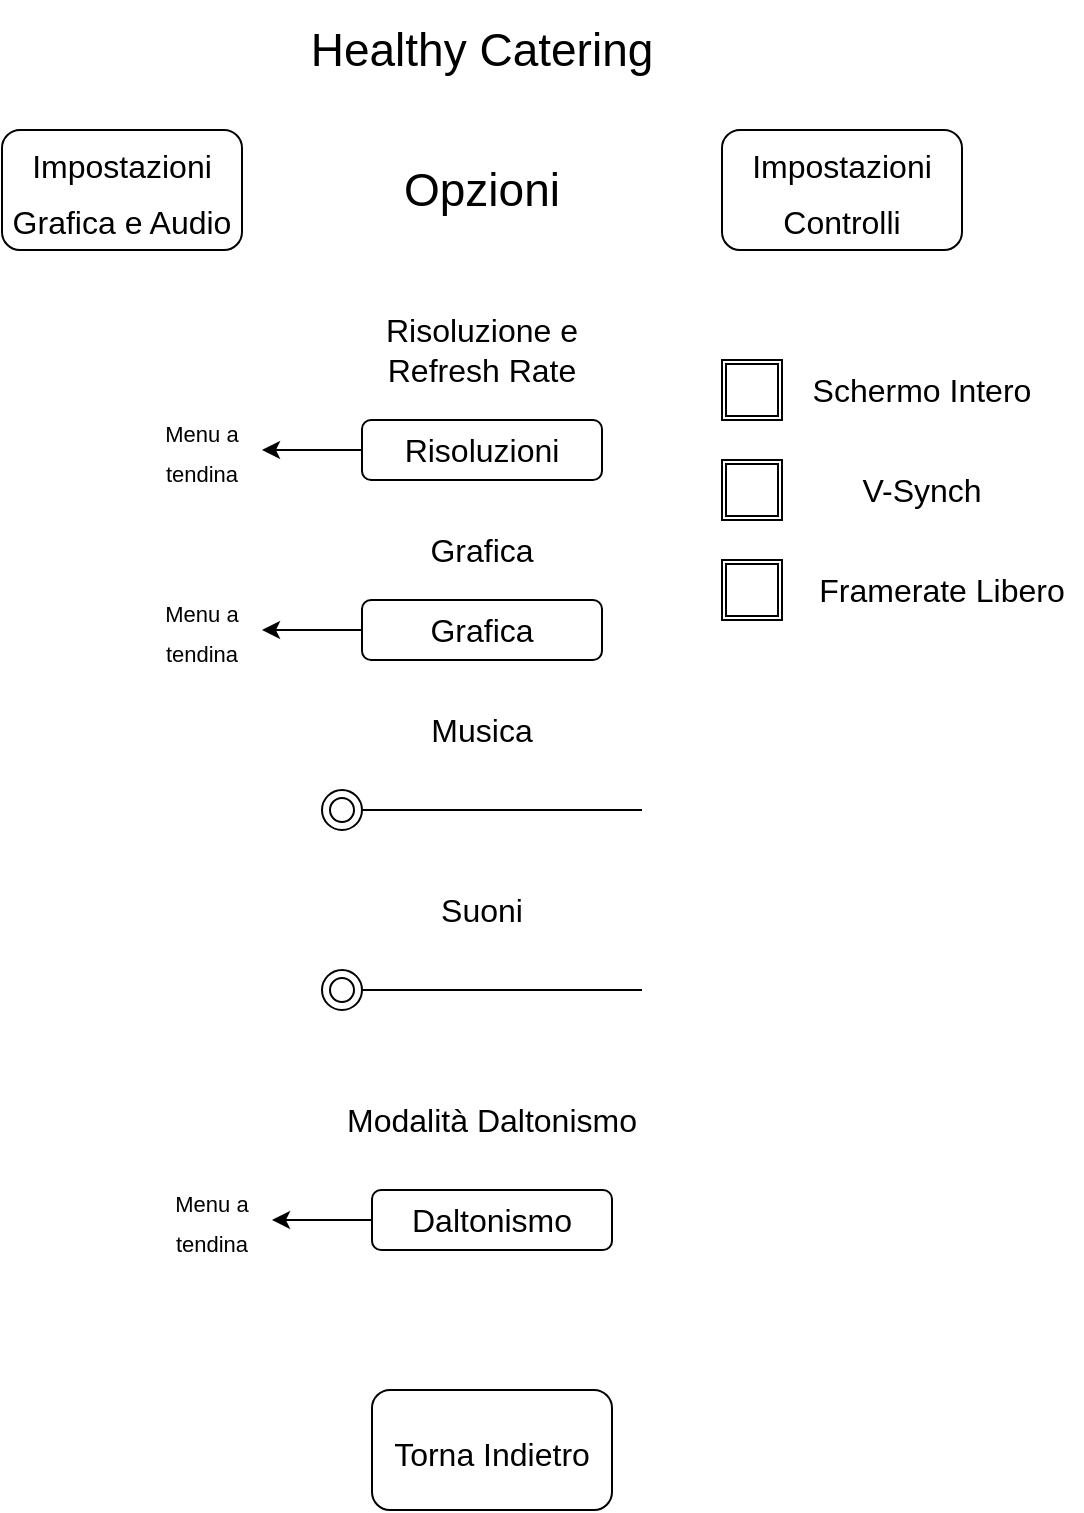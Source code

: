 <mxfile version="20.0.1" type="device"><diagram id="u2xqNWCcZT6Zx0NnnoJK" name="Page-1"><mxGraphModel dx="460" dy="756" grid="1" gridSize="10" guides="1" tooltips="1" connect="1" arrows="1" fold="1" page="1" pageScale="1" pageWidth="827" pageHeight="1169" math="0" shadow="0"><root><mxCell id="0"/><mxCell id="1" parent="0"/><mxCell id="-qWk9D2lYr1B211Cd-G_-7" value="&lt;font style=&quot;font-size: 23px&quot;&gt;Healthy Catering&lt;/font&gt;" style="text;html=1;strokeColor=none;fillColor=none;align=center;verticalAlign=middle;whiteSpace=wrap;rounded=0;" parent="1" vertex="1"><mxGeometry x="110" y="40" width="300" height="50" as="geometry"/></mxCell><mxCell id="-qWk9D2lYr1B211Cd-G_-8" value="Opzioni" style="text;html=1;strokeColor=none;fillColor=none;align=center;verticalAlign=middle;whiteSpace=wrap;rounded=0;fontSize=23;" parent="1" vertex="1"><mxGeometry x="210" y="120" width="100" height="30" as="geometry"/></mxCell><mxCell id="-qWk9D2lYr1B211Cd-G_-10" value="&lt;font style=&quot;font-size: 16px&quot;&gt;Impostazioni Grafica e Audio&lt;/font&gt;" style="rounded=1;whiteSpace=wrap;html=1;fontSize=23;" parent="1" vertex="1"><mxGeometry x="20" y="105" width="120" height="60" as="geometry"/></mxCell><mxCell id="-qWk9D2lYr1B211Cd-G_-11" value="&lt;font style=&quot;font-size: 16px&quot;&gt;Impostazioni Controlli&lt;/font&gt;" style="rounded=1;whiteSpace=wrap;html=1;fontSize=23;" parent="1" vertex="1"><mxGeometry x="380" y="105" width="120" height="60" as="geometry"/></mxCell><mxCell id="-qWk9D2lYr1B211Cd-G_-12" value="Risoluzione e Refresh Rate" style="text;html=1;strokeColor=none;fillColor=none;align=center;verticalAlign=middle;whiteSpace=wrap;rounded=0;fontSize=16;" parent="1" vertex="1"><mxGeometry x="200" y="200" width="120" height="30" as="geometry"/></mxCell><mxCell id="-qWk9D2lYr1B211Cd-G_-13" value="Risoluzioni" style="rounded=1;whiteSpace=wrap;html=1;fontSize=16;" parent="1" vertex="1"><mxGeometry x="200" y="250" width="120" height="30" as="geometry"/></mxCell><mxCell id="-qWk9D2lYr1B211Cd-G_-14" value="Grafica" style="text;html=1;strokeColor=none;fillColor=none;align=center;verticalAlign=middle;whiteSpace=wrap;rounded=0;fontSize=16;" parent="1" vertex="1"><mxGeometry x="200" y="300" width="120" height="30" as="geometry"/></mxCell><mxCell id="-qWk9D2lYr1B211Cd-G_-15" value="Grafica" style="rounded=1;whiteSpace=wrap;html=1;fontSize=16;" parent="1" vertex="1"><mxGeometry x="200" y="340" width="120" height="30" as="geometry"/></mxCell><mxCell id="-qWk9D2lYr1B211Cd-G_-16" value="Musica" style="text;html=1;strokeColor=none;fillColor=none;align=center;verticalAlign=middle;whiteSpace=wrap;rounded=0;fontSize=16;" parent="1" vertex="1"><mxGeometry x="200" y="390" width="120" height="30" as="geometry"/></mxCell><mxCell id="-qWk9D2lYr1B211Cd-G_-18" value="" style="line;strokeWidth=1;rotatable=0;dashed=0;labelPosition=right;align=left;verticalAlign=middle;spacingTop=0;spacingLeft=6;points=[];portConstraint=eastwest;fontSize=16;" parent="1" vertex="1"><mxGeometry x="190" y="440" width="150" height="10" as="geometry"/></mxCell><mxCell id="-qWk9D2lYr1B211Cd-G_-19" value="" style="ellipse;shape=doubleEllipse;whiteSpace=wrap;html=1;fontSize=16;" parent="1" vertex="1"><mxGeometry x="180" y="435" width="20" height="20" as="geometry"/></mxCell><mxCell id="-qWk9D2lYr1B211Cd-G_-20" value="" style="shape=ext;double=1;whiteSpace=wrap;html=1;aspect=fixed;fontSize=16;" parent="1" vertex="1"><mxGeometry x="380" y="220" width="30" height="30" as="geometry"/></mxCell><mxCell id="-qWk9D2lYr1B211Cd-G_-21" value="Schermo Intero" style="text;html=1;strokeColor=none;fillColor=none;align=center;verticalAlign=middle;whiteSpace=wrap;rounded=0;fontSize=16;" parent="1" vertex="1"><mxGeometry x="420" y="220" width="120" height="30" as="geometry"/></mxCell><mxCell id="-qWk9D2lYr1B211Cd-G_-22" value="" style="shape=ext;double=1;whiteSpace=wrap;html=1;aspect=fixed;fontSize=16;" parent="1" vertex="1"><mxGeometry x="380" y="270" width="30" height="30" as="geometry"/></mxCell><mxCell id="-qWk9D2lYr1B211Cd-G_-23" value="V-Synch" style="text;html=1;strokeColor=none;fillColor=none;align=center;verticalAlign=middle;whiteSpace=wrap;rounded=0;fontSize=16;" parent="1" vertex="1"><mxGeometry x="420" y="270" width="120" height="30" as="geometry"/></mxCell><mxCell id="-qWk9D2lYr1B211Cd-G_-24" value="" style="endArrow=classic;html=1;rounded=0;fontSize=16;exitX=0;exitY=0.5;exitDx=0;exitDy=0;" parent="1" source="-qWk9D2lYr1B211Cd-G_-13" target="-qWk9D2lYr1B211Cd-G_-25" edge="1"><mxGeometry width="50" height="50" relative="1" as="geometry"><mxPoint x="250" y="340" as="sourcePoint"/><mxPoint x="140" y="265" as="targetPoint"/></mxGeometry></mxCell><mxCell id="-qWk9D2lYr1B211Cd-G_-25" value="&lt;font style=&quot;font-size: 11px&quot;&gt;Menu a tendina&lt;/font&gt;" style="text;html=1;strokeColor=none;fillColor=none;align=center;verticalAlign=middle;whiteSpace=wrap;rounded=0;fontSize=16;" parent="1" vertex="1"><mxGeometry x="90" y="250" width="60" height="30" as="geometry"/></mxCell><mxCell id="-qWk9D2lYr1B211Cd-G_-26" value="&lt;font style=&quot;font-size: 11px&quot;&gt;Menu a tendina&lt;/font&gt;" style="text;html=1;strokeColor=none;fillColor=none;align=center;verticalAlign=middle;whiteSpace=wrap;rounded=0;fontSize=16;" parent="1" vertex="1"><mxGeometry x="90" y="340" width="60" height="30" as="geometry"/></mxCell><mxCell id="-qWk9D2lYr1B211Cd-G_-27" value="" style="endArrow=classic;html=1;rounded=0;fontSize=11;exitX=0;exitY=0.5;exitDx=0;exitDy=0;entryX=1;entryY=0.5;entryDx=0;entryDy=0;" parent="1" source="-qWk9D2lYr1B211Cd-G_-15" target="-qWk9D2lYr1B211Cd-G_-26" edge="1"><mxGeometry width="50" height="50" relative="1" as="geometry"><mxPoint x="140" y="330" as="sourcePoint"/><mxPoint x="190" y="280" as="targetPoint"/></mxGeometry></mxCell><mxCell id="tCJcxurdVryFzWYPsihI-1" value="Modalità Daltonismo" style="text;html=1;strokeColor=none;fillColor=none;align=center;verticalAlign=middle;whiteSpace=wrap;rounded=0;fontSize=16;" parent="1" vertex="1"><mxGeometry x="190" y="585" width="150" height="30" as="geometry"/></mxCell><mxCell id="tCJcxurdVryFzWYPsihI-2" value="Daltonismo" style="rounded=1;whiteSpace=wrap;html=1;fontSize=16;" parent="1" vertex="1"><mxGeometry x="205" y="635" width="120" height="30" as="geometry"/></mxCell><mxCell id="tCJcxurdVryFzWYPsihI-3" value="" style="endArrow=classic;html=1;rounded=0;fontSize=16;exitX=0;exitY=0.5;exitDx=0;exitDy=0;" parent="1" source="tCJcxurdVryFzWYPsihI-2" target="tCJcxurdVryFzWYPsihI-4" edge="1"><mxGeometry width="50" height="50" relative="1" as="geometry"><mxPoint x="255" y="725" as="sourcePoint"/><mxPoint x="145" y="650" as="targetPoint"/></mxGeometry></mxCell><mxCell id="tCJcxurdVryFzWYPsihI-4" value="&lt;font style=&quot;font-size: 11px&quot;&gt;Menu a tendina&lt;/font&gt;" style="text;html=1;strokeColor=none;fillColor=none;align=center;verticalAlign=middle;whiteSpace=wrap;rounded=0;fontSize=16;" parent="1" vertex="1"><mxGeometry x="95" y="635" width="60" height="30" as="geometry"/></mxCell><mxCell id="yhYoWKQ9h_qxZHvAiLxo-1" value="&lt;font style=&quot;font-size: 16px&quot;&gt;Torna Indietro&lt;/font&gt;" style="rounded=1;whiteSpace=wrap;html=1;fontSize=23;" parent="1" vertex="1"><mxGeometry x="205" y="735" width="120" height="60" as="geometry"/></mxCell><mxCell id="waADCmkx3mbLZ58FCEjc-1" value="" style="shape=ext;double=1;whiteSpace=wrap;html=1;aspect=fixed;fontSize=16;" parent="1" vertex="1"><mxGeometry x="380" y="320" width="30" height="30" as="geometry"/></mxCell><mxCell id="waADCmkx3mbLZ58FCEjc-2" value="Framerate Libero" style="text;html=1;strokeColor=none;fillColor=none;align=center;verticalAlign=middle;whiteSpace=wrap;rounded=0;fontSize=16;" parent="1" vertex="1"><mxGeometry x="420" y="320" width="140" height="30" as="geometry"/></mxCell><mxCell id="vUhHQIq3AZZjiYXP-M5c-1" value="Suoni" style="text;html=1;strokeColor=none;fillColor=none;align=center;verticalAlign=middle;whiteSpace=wrap;rounded=0;fontSize=16;" vertex="1" parent="1"><mxGeometry x="200" y="480" width="120" height="30" as="geometry"/></mxCell><mxCell id="vUhHQIq3AZZjiYXP-M5c-2" value="" style="line;strokeWidth=1;rotatable=0;dashed=0;labelPosition=right;align=left;verticalAlign=middle;spacingTop=0;spacingLeft=6;points=[];portConstraint=eastwest;fontSize=16;" vertex="1" parent="1"><mxGeometry x="190" y="530" width="150" height="10" as="geometry"/></mxCell><mxCell id="vUhHQIq3AZZjiYXP-M5c-3" value="" style="ellipse;shape=doubleEllipse;whiteSpace=wrap;html=1;fontSize=16;" vertex="1" parent="1"><mxGeometry x="180" y="525" width="20" height="20" as="geometry"/></mxCell></root></mxGraphModel></diagram></mxfile>